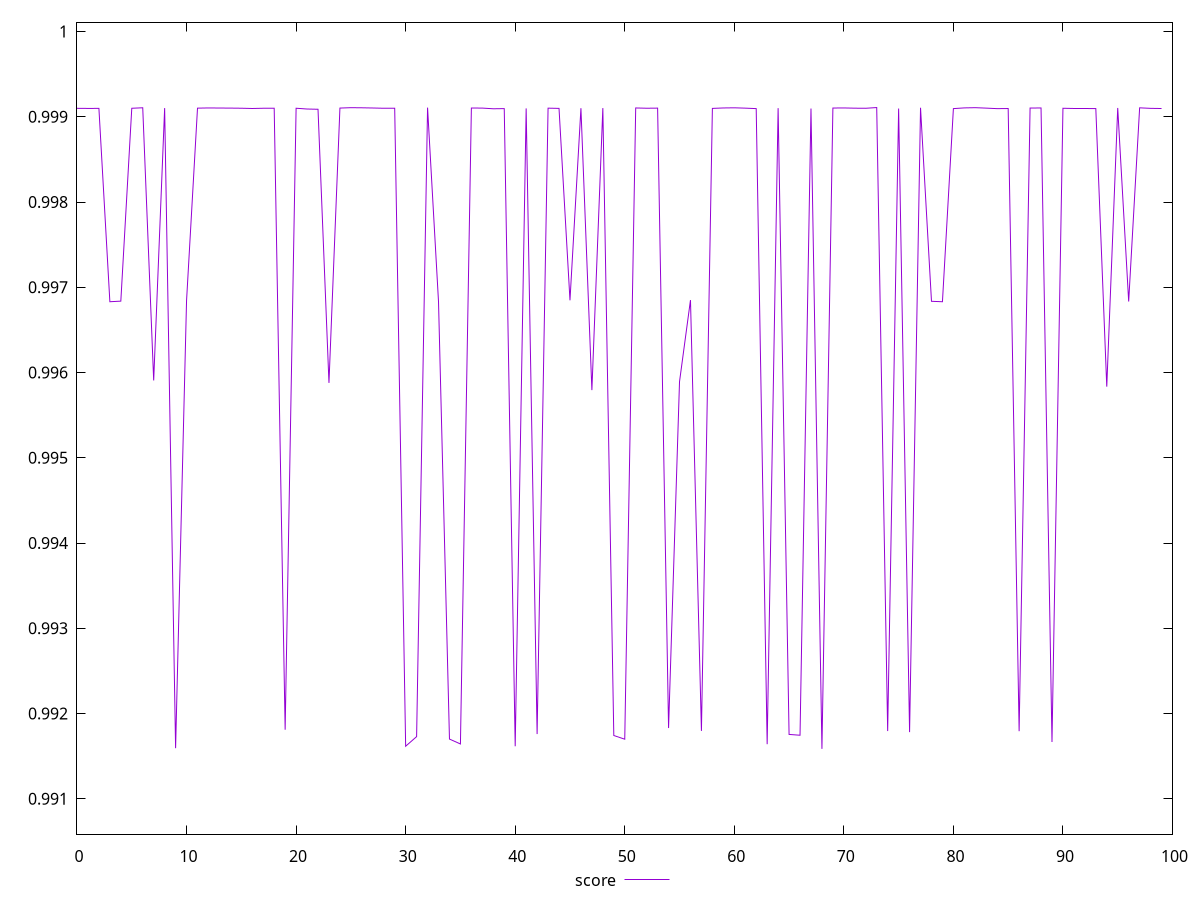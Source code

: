 reset
set terminal svg size 640, 490 enhanced background rgb 'white'
set output "reprap/first-cpu-idle/samples/pages+cached+noexternal+nofonts/score/values.svg"

$score <<EOF
0 0.9990989652814131
1 0.9990979052184421
2 0.9990982410609963
3 0.9968304158796826
4 0.9968372198818507
5 0.9990996098533427
6 0.9991055106213571
7 0.9959067082473421
8 0.999101877486851
9 0.9915931957101103
10 0.9968430527286569
11 0.999101021974895
12 0.9991035089698086
13 0.9991023956691601
14 0.9991016014593852
15 0.9991001312208789
16 0.9990970207268652
17 0.9990998465531693
18 0.9991001783702862
19 0.9918104062173811
20 0.9991000222075174
21 0.9990908163986438
22 0.9990879286729261
23 0.9958780227769868
24 0.9991020295112223
25 0.999106503038243
26 0.9991052346057383
27 0.9991027582577132
28 0.9990997266948021
29 0.9990999547178832
30 0.9916162986803363
31 0.991729261323782
32 0.999107536714096
33 0.9968299433049685
34 0.9917004127801234
35 0.9916428155622082
36 0.9991025597114986
37 0.9991016429325321
38 0.999093732644288
39 0.9990956067364516
40 0.9916157618050034
41 0.9990981206022629
42 0.9917591610333316
43 0.9991009714019925
44 0.9990982115974318
45 0.9968472773394597
46 0.9991005304158227
47 0.9957938211441277
48 0.9991017185307727
49 0.9917423562060459
50 0.9916988169428849
51 0.9991032303144816
52 0.9991000399445212
53 0.9991013901823167
54 0.9918300064079479
55 0.9958929634900571
56 0.9968496221459371
57 0.9917961889037109
58 0.9990981071690348
59 0.9991032557672352
60 0.9991050920505483
61 0.999101063468949
62 0.9990956297525874
63 0.9916406061765062
64 0.9991009143427152
65 0.991754885407353
66 0.9917453800419708
67 0.9990962410325335
68 0.9915853859990458
69 0.9991024133695929
70 0.9991034403906442
71 0.999100623382849
72 0.9990996111516462
73 0.9991080935823182
74 0.9917947397180336
75 0.9990964892727621
76 0.9917818827263167
77 0.9991054240776018
78 0.9968353243725743
79 0.9968302934912746
80 0.9990955494112561
81 0.9991040078783722
82 0.999106552507436
83 0.9991012864738438
84 0.9990953539631129
85 0.999096726179634
86 0.9917928758896393
87 0.9991022467156867
88 0.9991031858786601
89 0.9916662170149559
90 0.9990996838543097
91 0.9990971096402153
92 0.9990966433111397
93 0.9990962718484658
94 0.9958340061422728
95 0.9991034619568612
96 0.9968328878237989
97 0.999104790085021
98 0.999098684223539
99 0.9990968333358415
EOF

set key outside below
set yrange [0.9905853859990458:1.0001080935823181]

plot \
  $score title "score" with line, \


reset